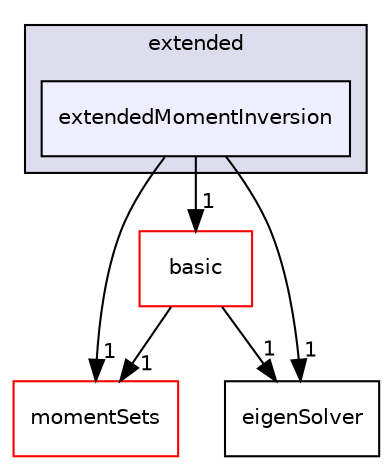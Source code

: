 digraph "extendedMomentInversion" {
  bgcolor=transparent;
  compound=true
  node [ fontsize="10", fontname="Helvetica"];
  edge [ labelfontsize="10", labelfontname="Helvetica"];
  subgraph clusterdir_eab674178c35773c79abc32ac1e64a39 {
    graph [ bgcolor="#ddddee", pencolor="black", label="extended" fontname="Helvetica", fontsize="10", URL="dir_eab674178c35773c79abc32ac1e64a39.html"]
  dir_81685f318616eefea0b52e76178bd778 [shape=box, label="extendedMomentInversion", style="filled", fillcolor="#eeeeff", pencolor="black", URL="dir_81685f318616eefea0b52e76178bd778.html"];
  }
  dir_b57c68eea9442de1941a28876bed1be5 [shape=box label="basic" color="red" URL="dir_b57c68eea9442de1941a28876bed1be5.html"];
  dir_28a10e058b67f0d7e124cb3c5246e6cb [shape=box label="momentSets" color="red" URL="dir_28a10e058b67f0d7e124cb3c5246e6cb.html"];
  dir_9c0e92409a33848bf66dccc8c0cdc400 [shape=box label="eigenSolver" URL="dir_9c0e92409a33848bf66dccc8c0cdc400.html"];
  dir_81685f318616eefea0b52e76178bd778->dir_b57c68eea9442de1941a28876bed1be5 [headlabel="1", labeldistance=1.5 headhref="dir_000142_000162.html"];
  dir_81685f318616eefea0b52e76178bd778->dir_28a10e058b67f0d7e124cb3c5246e6cb [headlabel="1", labeldistance=1.5 headhref="dir_000142_000239.html"];
  dir_81685f318616eefea0b52e76178bd778->dir_9c0e92409a33848bf66dccc8c0cdc400 [headlabel="1", labeldistance=1.5 headhref="dir_000142_000130.html"];
  dir_b57c68eea9442de1941a28876bed1be5->dir_28a10e058b67f0d7e124cb3c5246e6cb [headlabel="1", labeldistance=1.5 headhref="dir_000162_000239.html"];
  dir_b57c68eea9442de1941a28876bed1be5->dir_9c0e92409a33848bf66dccc8c0cdc400 [headlabel="1", labeldistance=1.5 headhref="dir_000162_000130.html"];
}
